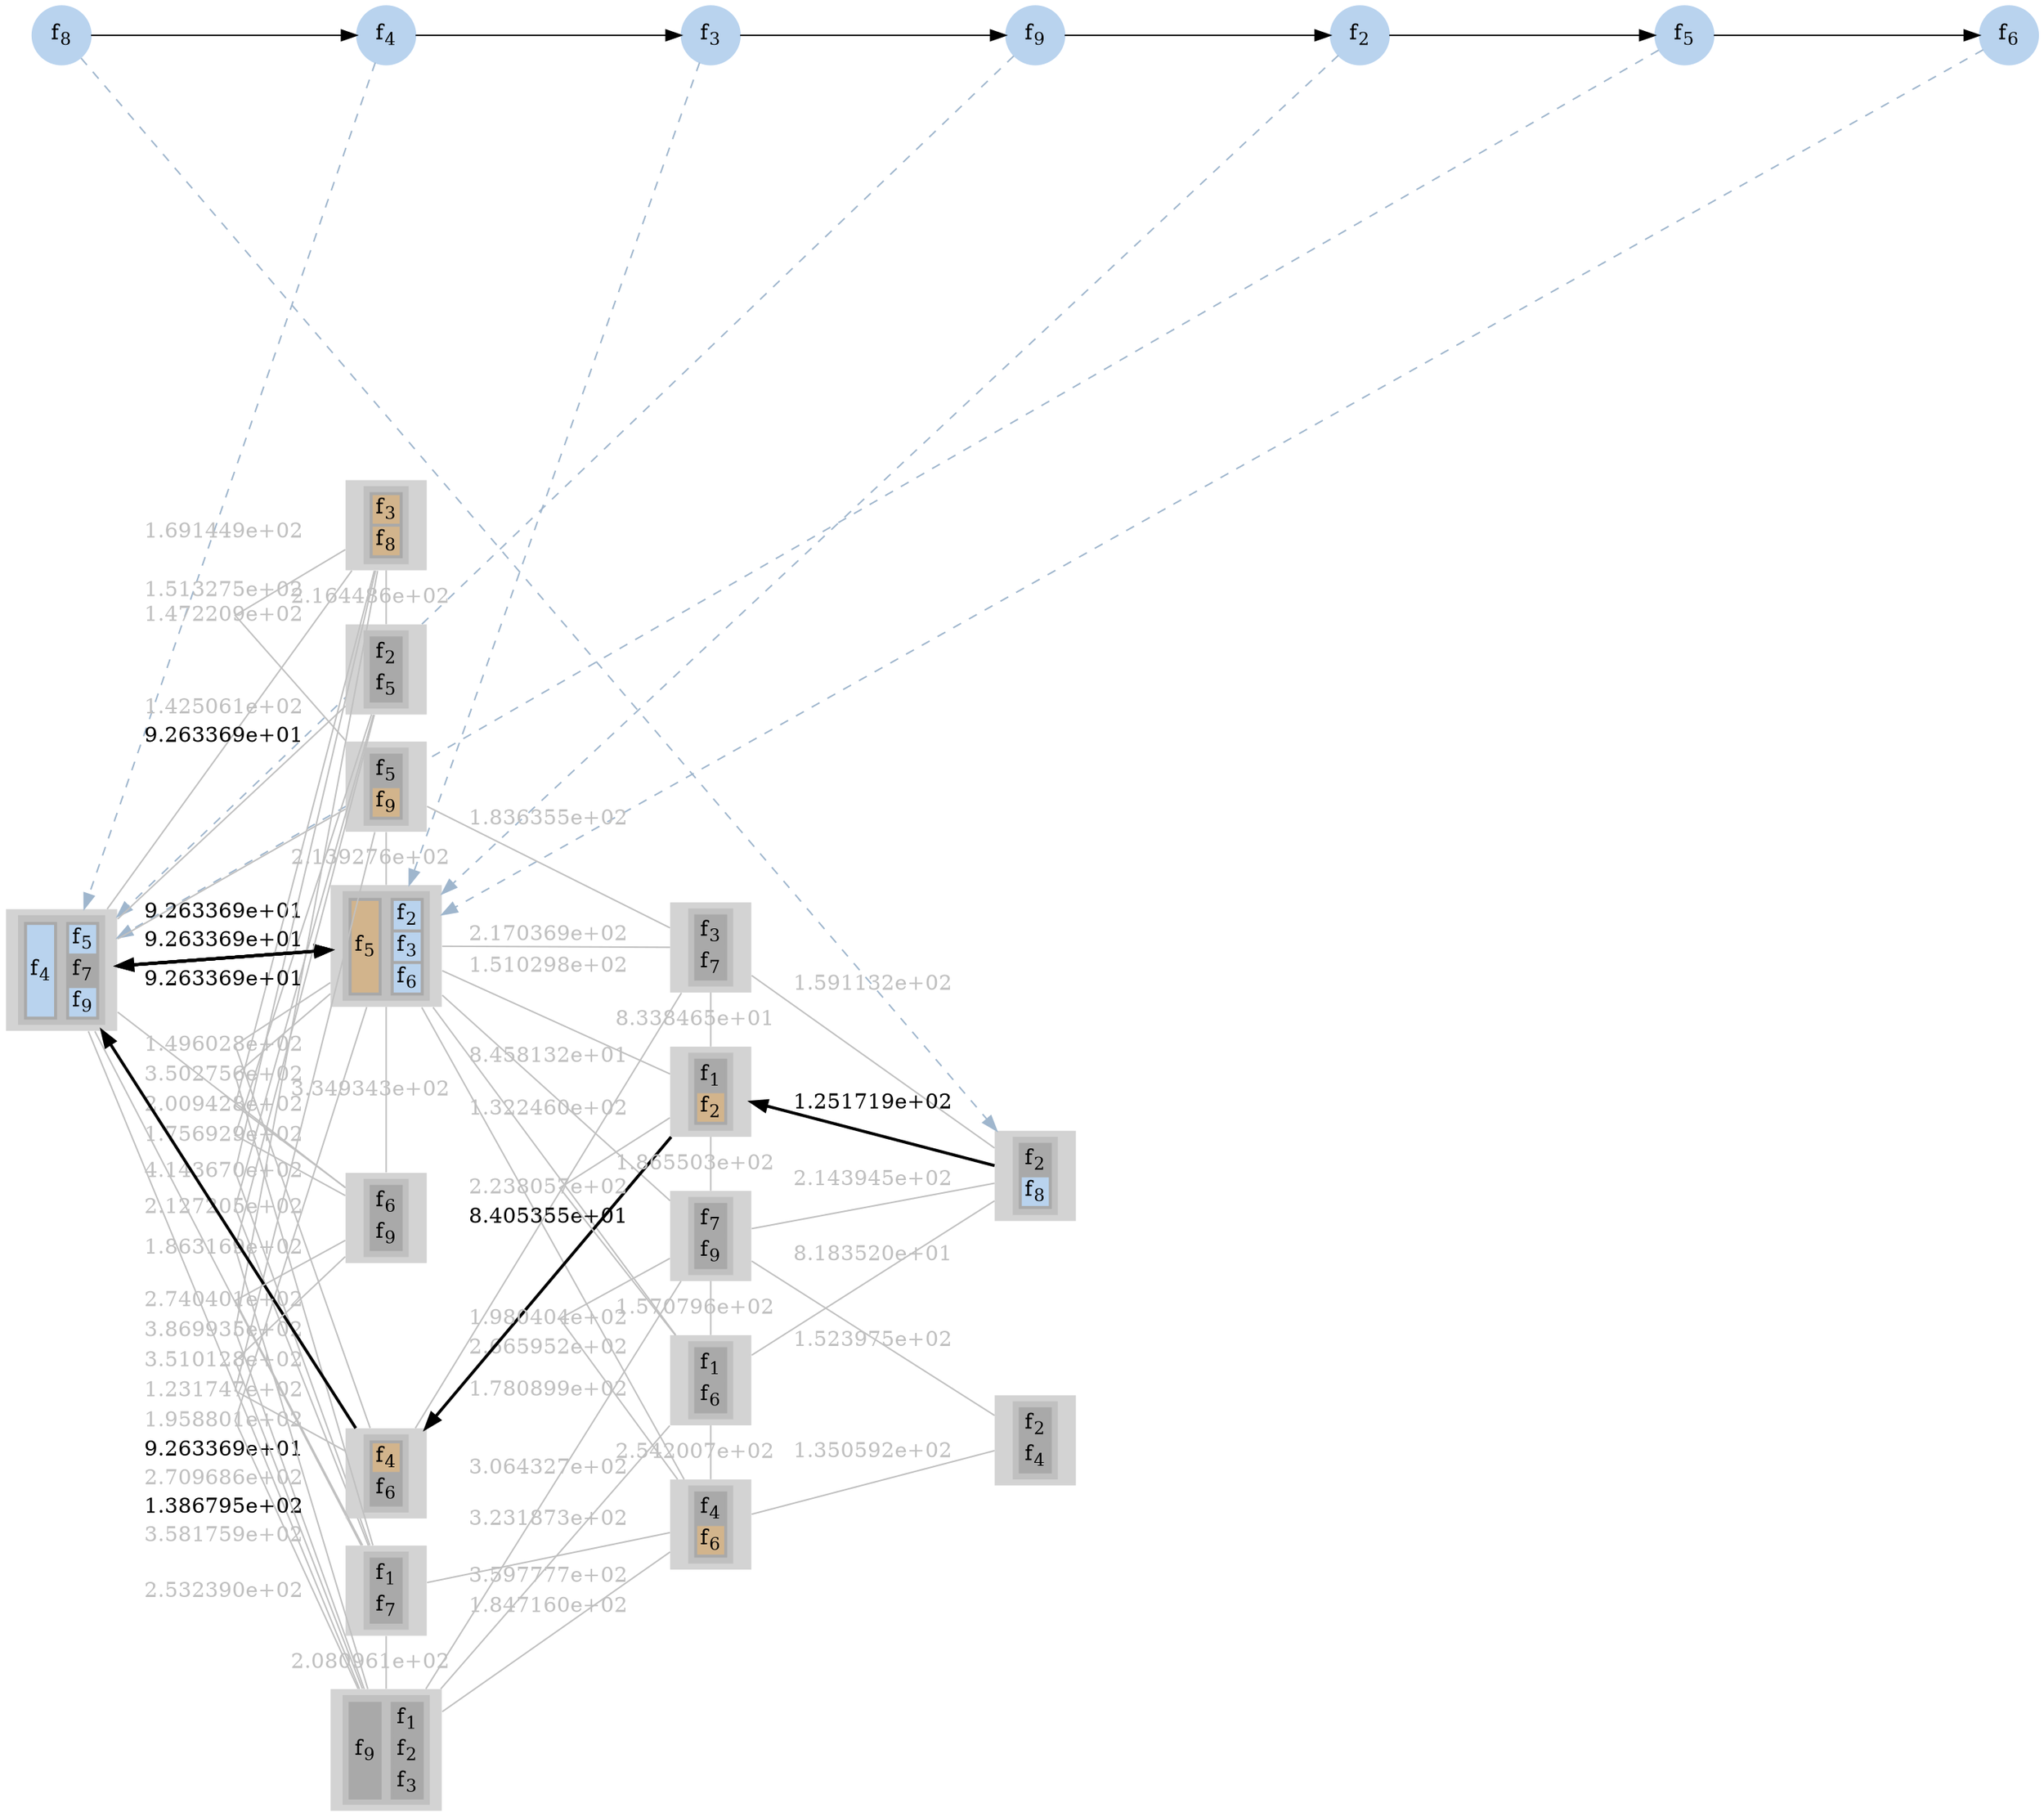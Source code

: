 digraph G
{
ranksep = "equally"
rankdir = LR
subgraph sfc
{
node [shape=circle]
{rank = same; f8; };
{rank = same; f4; };
{rank = same; f3; };
{rank = same; f9; };
{rank = same; f2; };
{rank = same; f5; };
{rank = same; f6; };
f8[style=filled label=<f<SUB>8</SUB>> color="slategray2"]
f4[style=filled label=<f<SUB>4</SUB>> color="slategray2"]
f3[style=filled label=<f<SUB>3</SUB>> color="slategray2"]
f9[style=filled label=<f<SUB>9</SUB>> color="slategray2"]
f2[style=filled label=<f<SUB>2</SUB>> color="slategray2"]
f5[style=filled label=<f<SUB>5</SUB>> color="slategray2"]
f6[style=filled label=<f<SUB>6</SUB>> color="slategray2"]
f8 -> f4
f4 -> f3
f3 -> f9
f9 -> f2
f2 -> f5
f5 -> f6
}
subgraph network
{
node [shape=none]
{rank = same; 1; };
{rank = same; 2; 5; 6; 7; 8; 12; 13; 15; };
{rank = same; 3; 4; 9; 10; 14; };
{rank = same; 11; 16; };
11[style=filled
label=<
<TABLE BORDER="0" BGCOLOR="gray">
<TR>
<TD>
<TABLE BORDER="0" BGCOLOR="darkgray">
<TR><TD PORT="f10" BGCOLOR="darkgray">f<SUB>2</SUB></TD></TR>
<TR><TD PORT="f33" BGCOLOR="slategray2">f<SUB>8</SUB></TD></TR>
</TABLE>
</TD>
</TR>
</TABLE>>]

1[style=filled
label=<
<TABLE BORDER="0" BGCOLOR="gray">
<TR>
<TD>
<TABLE BORDER="0" BGCOLOR="darkgray">
<TR><TD PORT="f17" BGCOLOR="slategray2">f<SUB>4</SUB></TD></TR>
</TABLE>
</TD>
<TD>
<TABLE BORDER="0" BGCOLOR="darkgray">
<TR><TD PORT="f22" BGCOLOR="slategray2">f<SUB>5</SUB></TD></TR>
<TR><TD PORT="f30" BGCOLOR="darkgray">f<SUB>7</SUB></TD></TR>
<TR><TD PORT="f35" BGCOLOR="slategray2">f<SUB>9</SUB></TD></TR>
</TABLE>
</TD>
</TR>
</TABLE>>]

1[style=filled
label=<
<TABLE BORDER="0" BGCOLOR="gray">
<TR>
<TD>
<TABLE BORDER="0" BGCOLOR="darkgray">
<TR><TD PORT="f17" BGCOLOR="slategray2">f<SUB>4</SUB></TD></TR>
</TABLE>
</TD>
<TD>
<TABLE BORDER="0" BGCOLOR="darkgray">
<TR><TD PORT="f22" BGCOLOR="slategray2">f<SUB>5</SUB></TD></TR>
<TR><TD PORT="f30" BGCOLOR="darkgray">f<SUB>7</SUB></TD></TR>
<TR><TD PORT="f35" BGCOLOR="slategray2">f<SUB>9</SUB></TD></TR>
</TABLE>
</TD>
</TR>
</TABLE>>]

7[style=filled
label=<
<TABLE BORDER="0" BGCOLOR="gray">
<TR>
<TD>
<TABLE BORDER="0" BGCOLOR="darkgray">
<TR><TD PORT="f19" BGCOLOR="tan">f<SUB>5</SUB></TD></TR>
</TABLE>
</TD>
<TD>
<TABLE BORDER="0" BGCOLOR="darkgray">
<TR><TD PORT="f9" BGCOLOR="slategray2">f<SUB>2</SUB></TD></TR>
<TR><TD PORT="f12" BGCOLOR="slategray2">f<SUB>3</SUB></TD></TR>
<TR><TD PORT="f24" BGCOLOR="slategray2">f<SUB>6</SUB></TD></TR>
</TABLE>
</TD>
</TR>
</TABLE>>]

7[style=filled
label=<
<TABLE BORDER="0" BGCOLOR="gray">
<TR>
<TD>
<TABLE BORDER="0" BGCOLOR="darkgray">
<TR><TD PORT="f19" BGCOLOR="tan">f<SUB>5</SUB></TD></TR>
</TABLE>
</TD>
<TD>
<TABLE BORDER="0" BGCOLOR="darkgray">
<TR><TD PORT="f9" BGCOLOR="slategray2">f<SUB>2</SUB></TD></TR>
<TR><TD PORT="f12" BGCOLOR="slategray2">f<SUB>3</SUB></TD></TR>
<TR><TD PORT="f24" BGCOLOR="slategray2">f<SUB>6</SUB></TD></TR>
</TABLE>
</TD>
</TR>
</TABLE>>]

1[style=filled
label=<
<TABLE BORDER="0" BGCOLOR="gray">
<TR>
<TD>
<TABLE BORDER="0" BGCOLOR="darkgray">
<TR><TD PORT="f17" BGCOLOR="slategray2">f<SUB>4</SUB></TD></TR>
</TABLE>
</TD>
<TD>
<TABLE BORDER="0" BGCOLOR="darkgray">
<TR><TD PORT="f22" BGCOLOR="slategray2">f<SUB>5</SUB></TD></TR>
<TR><TD PORT="f30" BGCOLOR="darkgray">f<SUB>7</SUB></TD></TR>
<TR><TD PORT="f35" BGCOLOR="slategray2">f<SUB>9</SUB></TD></TR>
</TABLE>
</TD>
</TR>
</TABLE>>]

7[style=filled
label=<
<TABLE BORDER="0" BGCOLOR="gray">
<TR>
<TD>
<TABLE BORDER="0" BGCOLOR="darkgray">
<TR><TD PORT="f19" BGCOLOR="tan">f<SUB>5</SUB></TD></TR>
</TABLE>
</TD>
<TD>
<TABLE BORDER="0" BGCOLOR="darkgray">
<TR><TD PORT="f9" BGCOLOR="slategray2">f<SUB>2</SUB></TD></TR>
<TR><TD PORT="f12" BGCOLOR="slategray2">f<SUB>3</SUB></TD></TR>
<TR><TD PORT="f24" BGCOLOR="slategray2">f<SUB>6</SUB></TD></TR>
</TABLE>
</TD>
</TR>
</TABLE>>]

1[style=filled
label=<
<TABLE BORDER="0" BGCOLOR="gray">
<TR>
<TD>
<TABLE BORDER="0" BGCOLOR="darkgray">
<TR><TD PORT="f17" BGCOLOR="slategray2">f<SUB>4</SUB></TD></TR>
</TABLE>
</TD>
<TD>
<TABLE BORDER="0" BGCOLOR="darkgray">
<TR><TD PORT="f22" BGCOLOR="slategray2">f<SUB>5</SUB></TD></TR>
<TR><TD PORT="f30" BGCOLOR="darkgray">f<SUB>7</SUB></TD></TR>
<TR><TD PORT="f35" BGCOLOR="slategray2">f<SUB>9</SUB></TD></TR>
</TABLE>
</TD>
</TR>
</TABLE>>]

2[style=filled
label=<
<TABLE BORDER="0" BGCOLOR="gray">
<TR>
<TD>
<TABLE BORDER="0" BGCOLOR="darkgray">
<TR><TD PORT="f13" BGCOLOR="tan">f<SUB>3</SUB></TD></TR>
<TR><TD PORT="f32" BGCOLOR="tan">f<SUB>8</SUB></TD></TR>
</TABLE>
</TD>
</TR>
</TABLE>>]

5[style=filled
label=<
<TABLE BORDER="0" BGCOLOR="gray">
<TR>
<TD>
<TABLE BORDER="0" BGCOLOR="darkgray">
<TR><TD PORT="f8" BGCOLOR="darkgray">f<SUB>2</SUB></TD></TR>
<TR><TD PORT="f21" BGCOLOR="darkgray">f<SUB>5</SUB></TD></TR>
</TABLE>
</TD>
</TR>
</TABLE>>]

6[style=filled
label=<
<TABLE BORDER="0" BGCOLOR="gray">
<TR>
<TD>
<TABLE BORDER="0" BGCOLOR="darkgray">
<TR><TD PORT="f20" BGCOLOR="darkgray">f<SUB>5</SUB></TD></TR>
<TR><TD PORT="f38" BGCOLOR="tan">f<SUB>9</SUB></TD></TR>
</TABLE>
</TD>
</TR>
</TABLE>>]

8[style=filled
label=<
<TABLE BORDER="0" BGCOLOR="gray">
<TR>
<TD>
<TABLE BORDER="0" BGCOLOR="darkgray">
<TR><TD PORT="f15" BGCOLOR="tan">f<SUB>4</SUB></TD></TR>
<TR><TD PORT="f23" BGCOLOR="darkgray">f<SUB>6</SUB></TD></TR>
</TABLE>
</TD>
</TR>
</TABLE>>]

12[style=filled
label=<
<TABLE BORDER="0" BGCOLOR="gray">
<TR>
<TD>
<TABLE BORDER="0" BGCOLOR="darkgray">
<TR><TD PORT="f27" BGCOLOR="darkgray">f<SUB>6</SUB></TD></TR>
<TR><TD PORT="f37" BGCOLOR="darkgray">f<SUB>9</SUB></TD></TR>
</TABLE>
</TD>
</TR>
</TABLE>>]

13[style=filled
label=<
<TABLE BORDER="0" BGCOLOR="gray">
<TR>
<TD>
<TABLE BORDER="0" BGCOLOR="darkgray">
<TR><TD PORT="f3" BGCOLOR="darkgray">f<SUB>1</SUB></TD></TR>
<TR><TD PORT="f29" BGCOLOR="darkgray">f<SUB>7</SUB></TD></TR>
</TABLE>
</TD>
</TR>
</TABLE>>]

15[style=filled
label=<
<TABLE BORDER="0" BGCOLOR="gray">
<TR>
<TD>
<TABLE BORDER="0" BGCOLOR="darkgray">
<TR><TD PORT="f34" BGCOLOR="darkgray">f<SUB>9</SUB></TD></TR>
</TABLE>
</TD>
<TD>
<TABLE BORDER="0" BGCOLOR="darkgray">
<TR><TD PORT="f4" BGCOLOR="darkgray">f<SUB>1</SUB></TD></TR>
<TR><TD PORT="f7" BGCOLOR="darkgray">f<SUB>2</SUB></TD></TR>
<TR><TD PORT="f14" BGCOLOR="darkgray">f<SUB>3</SUB></TD></TR>
</TABLE>
</TD>
</TR>
</TABLE>>]

3[style=filled
label=<
<TABLE BORDER="0" BGCOLOR="gray">
<TR>
<TD>
<TABLE BORDER="0" BGCOLOR="darkgray">
<TR><TD PORT="f11" BGCOLOR="darkgray">f<SUB>3</SUB></TD></TR>
<TR><TD PORT="f28" BGCOLOR="darkgray">f<SUB>7</SUB></TD></TR>
</TABLE>
</TD>
</TR>
</TABLE>>]

4[style=filled
label=<
<TABLE BORDER="0" BGCOLOR="gray">
<TR>
<TD>
<TABLE BORDER="0" BGCOLOR="darkgray">
<TR><TD PORT="f1" BGCOLOR="darkgray">f<SUB>1</SUB></TD></TR>
<TR><TD PORT="f5" BGCOLOR="tan">f<SUB>2</SUB></TD></TR>
</TABLE>
</TD>
</TR>
</TABLE>>]

9[style=filled
label=<
<TABLE BORDER="0" BGCOLOR="gray">
<TR>
<TD>
<TABLE BORDER="0" BGCOLOR="darkgray">
<TR><TD PORT="f31" BGCOLOR="darkgray">f<SUB>7</SUB></TD></TR>
<TR><TD PORT="f36" BGCOLOR="darkgray">f<SUB>9</SUB></TD></TR>
</TABLE>
</TD>
</TR>
</TABLE>>]

10[style=filled
label=<
<TABLE BORDER="0" BGCOLOR="gray">
<TR>
<TD>
<TABLE BORDER="0" BGCOLOR="darkgray">
<TR><TD PORT="f2" BGCOLOR="darkgray">f<SUB>1</SUB></TD></TR>
<TR><TD PORT="f25" BGCOLOR="darkgray">f<SUB>6</SUB></TD></TR>
</TABLE>
</TD>
</TR>
</TABLE>>]

14[style=filled
label=<
<TABLE BORDER="0" BGCOLOR="gray">
<TR>
<TD>
<TABLE BORDER="0" BGCOLOR="darkgray">
<TR><TD PORT="f16" BGCOLOR="darkgray">f<SUB>4</SUB></TD></TR>
<TR><TD PORT="f26" BGCOLOR="tan">f<SUB>6</SUB></TD></TR>
</TABLE>
</TD>
</TR>
</TABLE>>]

16[style=filled
label=<
<TABLE BORDER="0" BGCOLOR="gray">
<TR>
<TD>
<TABLE BORDER="0" BGCOLOR="darkgray">
<TR><TD PORT="f6" BGCOLOR="darkgray">f<SUB>2</SUB></TD></TR>
<TR><TD PORT="f18" BGCOLOR="darkgray">f<SUB>4</SUB></TD></TR>
</TABLE>
</TD>
</TR>
</TABLE>>]

11 -> 4[label="1.251719e+02" color="black" penwidth=2]
4 -> 8[label="8.405355e+01" color="black" penwidth=2]
8 -> 1[label="1.386795e+02" color="black" penwidth=2]
1 -> 7[label="9.263369e+01" color="black" penwidth=2]
7 -> 1[label="9.263369e+01" color="black" penwidth=2]
1 -> 7[label="9.263369e+01" color="black" penwidth=2]
7 -> 1[label="9.263369e+01" color="black" penwidth=2]
1 -> 7[label="9.263369e+01" color="black" penwidth=2]
1 -> 2[label="1.691449e+02" color="gray" fontcolor="gray" dir = none]
1 -> 5[label="1.513275e+02" color="gray" fontcolor="gray" dir = none]
1 -> 6[label="1.425061e+02" color="gray" fontcolor="gray" dir = none]
1 -> 12[label="2.709686e+02" color="gray" fontcolor="gray" dir = none]
1 -> 13[label="3.581759e+02" color="gray" fontcolor="gray" dir = none]
1 -> 15[label="2.532390e+02" color="gray" fontcolor="gray" dir = none]
2 -> 5[label="2.164486e+02" color="gray" fontcolor="gray" dir = none]
2 -> 6[label="1.472209e+02" color="gray" fontcolor="gray" dir = none]
2 -> 12[label="2.009428e+02" color="gray" fontcolor="gray" dir = none]
2 -> 13[label="4.143670e+02" color="gray" fontcolor="gray" dir = none]
2 -> 15[label="3.869935e+02" color="gray" fontcolor="gray" dir = none]
3 -> 4[label="8.338465e+01" color="gray" fontcolor="gray" dir = none]
3 -> 6[label="1.836355e+02" color="gray" fontcolor="gray" dir = none]
3 -> 7[label="2.170369e+02" color="gray" fontcolor="gray" dir = none]
3 -> 8[label="8.458132e+01" color="gray" fontcolor="gray" dir = none]
3 -> 11[label="1.591132e+02" color="gray" fontcolor="gray" dir = none]
4 -> 7[label="1.510298e+02" color="gray" fontcolor="gray" dir = none]
4 -> 9[label="1.865503e+02" color="gray" fontcolor="gray" dir = none]
4 -> 10[label="2.238057e+02" color="gray" fontcolor="gray" dir = none]
5 -> 12[label="1.756929e+02" color="gray" fontcolor="gray" dir = none]
5 -> 13[label="2.127205e+02" color="gray" fontcolor="gray" dir = none]
5 -> 15[label="1.863169e+02" color="gray" fontcolor="gray" dir = none]
6 -> 7[label="2.139276e+02" color="gray" fontcolor="gray" dir = none]
6 -> 8[label="1.231747e+02" color="gray" fontcolor="gray" dir = none]
7 -> 8[label="1.496028e+02" color="gray" fontcolor="gray" dir = none]
7 -> 9[label="1.322460e+02" color="gray" fontcolor="gray" dir = none]
7 -> 10[label="2.665952e+02" color="gray" fontcolor="gray" dir = none]
7 -> 12[label="3.349343e+02" color="gray" fontcolor="gray" dir = none]
7 -> 13[label="3.502756e+02" color="gray" fontcolor="gray" dir = none]
7 -> 14[label="3.064327e+02" color="gray" fontcolor="gray" dir = none]
7 -> 15[label="1.958801e+02" color="gray" fontcolor="gray" dir = none]
9 -> 10[label="1.570796e+02" color="gray" fontcolor="gray" dir = none]
9 -> 11[label="2.143945e+02" color="gray" fontcolor="gray" dir = none]
9 -> 14[label="1.980404e+02" color="gray" fontcolor="gray" dir = none]
9 -> 15[label="1.780899e+02" color="gray" fontcolor="gray" dir = none]
9 -> 16[label="8.183520e+01" color="gray" fontcolor="gray" dir = none]
10 -> 11[label="1.523975e+02" color="gray" fontcolor="gray" dir = none]
10 -> 14[label="2.542007e+02" color="gray" fontcolor="gray" dir = none]
10 -> 15[label="3.231873e+02" color="gray" fontcolor="gray" dir = none]
12 -> 13[label="2.740401e+02" color="gray" fontcolor="gray" dir = none]
12 -> 15[label="3.510128e+02" color="gray" fontcolor="gray" dir = none]
13 -> 14[label="3.597777e+02" color="gray" fontcolor="gray" dir = none]
13 -> 15[label="2.080961e+02" color="gray" fontcolor="gray" dir = none]
14 -> 15[label="1.847160e+02" color="gray" fontcolor="gray" dir = none]
14 -> 16[label="1.350592e+02" color="gray" fontcolor="gray" dir = none]
}
splines=false
f8 -> 11[color="slategray3" style=dashed constraint=false]
f4 -> 1[color="slategray3" style=dashed constraint=false]
f3 -> 7[color="slategray3" style=dashed constraint=false]
f9 -> 1[color="slategray3" style=dashed constraint=false]
f2 -> 7[color="slategray3" style=dashed constraint=false]
f5 -> 1[color="slategray3" style=dashed constraint=false]
f6 -> 7[color="slategray3" style=dashed constraint=false]
}